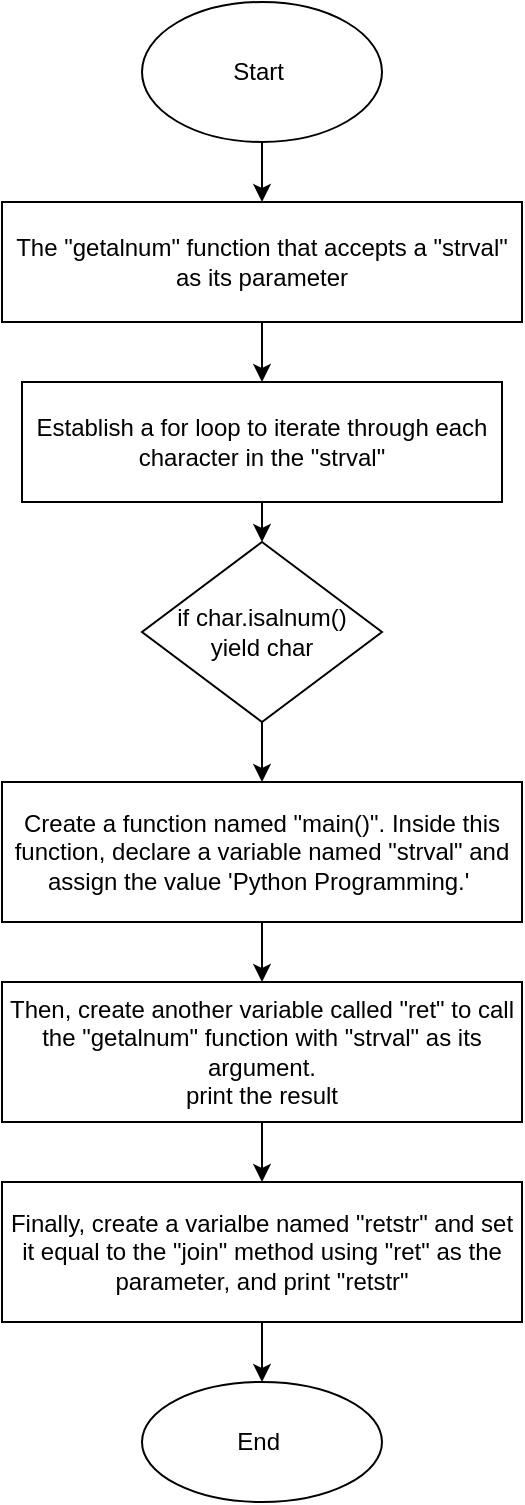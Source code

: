 <mxfile>
    <diagram id="HbbBISQnZTiM-uLINSNF" name="Page-1">
        <mxGraphModel dx="303" dy="410" grid="1" gridSize="10" guides="1" tooltips="1" connect="1" arrows="1" fold="1" page="1" pageScale="1" pageWidth="850" pageHeight="1100" math="0" shadow="0">
            <root>
                <mxCell id="0"/>
                <mxCell id="1" parent="0"/>
                <mxCell id="3" style="edgeStyle=none;html=1;" edge="1" parent="1" source="2">
                    <mxGeometry relative="1" as="geometry">
                        <mxPoint x="170" y="130" as="targetPoint"/>
                    </mxGeometry>
                </mxCell>
                <mxCell id="2" value="Start&amp;nbsp;" style="ellipse;whiteSpace=wrap;html=1;" vertex="1" parent="1">
                    <mxGeometry x="110" y="30" width="120" height="70" as="geometry"/>
                </mxCell>
                <mxCell id="5" style="edgeStyle=none;html=1;" edge="1" parent="1" source="4">
                    <mxGeometry relative="1" as="geometry">
                        <mxPoint x="170" y="220" as="targetPoint"/>
                    </mxGeometry>
                </mxCell>
                <mxCell id="4" value="The &quot;getalnum&quot; function that accepts a &quot;strval&quot; as its parameter" style="rounded=0;whiteSpace=wrap;html=1;" vertex="1" parent="1">
                    <mxGeometry x="40" y="130" width="260" height="60" as="geometry"/>
                </mxCell>
                <mxCell id="7" style="edgeStyle=none;html=1;" edge="1" parent="1" source="6">
                    <mxGeometry relative="1" as="geometry">
                        <mxPoint x="170" y="300" as="targetPoint"/>
                    </mxGeometry>
                </mxCell>
                <mxCell id="6" value="Establish a for loop to iterate through each character in the &quot;strval&quot;" style="rounded=0;whiteSpace=wrap;html=1;" vertex="1" parent="1">
                    <mxGeometry x="50" y="220" width="240" height="60" as="geometry"/>
                </mxCell>
                <mxCell id="9" style="edgeStyle=none;html=1;" edge="1" parent="1" source="8">
                    <mxGeometry relative="1" as="geometry">
                        <mxPoint x="170" y="420" as="targetPoint"/>
                    </mxGeometry>
                </mxCell>
                <mxCell id="8" value="if char.isalnum()&lt;br&gt;yield char" style="rhombus;whiteSpace=wrap;html=1;" vertex="1" parent="1">
                    <mxGeometry x="110" y="300" width="120" height="90" as="geometry"/>
                </mxCell>
                <mxCell id="11" style="edgeStyle=none;html=1;" edge="1" parent="1" source="10">
                    <mxGeometry relative="1" as="geometry">
                        <mxPoint x="170" y="520" as="targetPoint"/>
                    </mxGeometry>
                </mxCell>
                <mxCell id="10" value="Create a function named &quot;main()&quot;. Inside this function, declare a variable named &quot;strval&quot; and assign the value 'Python Programming.'&amp;nbsp;" style="rounded=0;whiteSpace=wrap;html=1;" vertex="1" parent="1">
                    <mxGeometry x="40" y="420" width="260" height="70" as="geometry"/>
                </mxCell>
                <mxCell id="13" style="edgeStyle=none;html=1;" edge="1" parent="1" source="12" target="14">
                    <mxGeometry relative="1" as="geometry">
                        <mxPoint x="170" y="620" as="targetPoint"/>
                    </mxGeometry>
                </mxCell>
                <mxCell id="12" value="Then, create another variable called &quot;ret&quot; to call the &quot;getalnum&quot; function with &quot;strval&quot; as its argument.&lt;br&gt;print the result" style="rounded=0;whiteSpace=wrap;html=1;" vertex="1" parent="1">
                    <mxGeometry x="40" y="520" width="260" height="70" as="geometry"/>
                </mxCell>
                <mxCell id="15" style="edgeStyle=none;html=1;" edge="1" parent="1" source="14" target="16">
                    <mxGeometry relative="1" as="geometry">
                        <mxPoint x="170" y="720" as="targetPoint"/>
                    </mxGeometry>
                </mxCell>
                <mxCell id="14" value="Finally, create a varialbe named &quot;retstr&quot; and set it equal to the &quot;join&quot; method using &quot;ret&quot; as the parameter, and print &quot;retstr&quot;" style="rounded=0;whiteSpace=wrap;html=1;" vertex="1" parent="1">
                    <mxGeometry x="40" y="620" width="260" height="70" as="geometry"/>
                </mxCell>
                <mxCell id="16" value="End&amp;nbsp;" style="ellipse;whiteSpace=wrap;html=1;" vertex="1" parent="1">
                    <mxGeometry x="110" y="720" width="120" height="60" as="geometry"/>
                </mxCell>
            </root>
        </mxGraphModel>
    </diagram>
</mxfile>